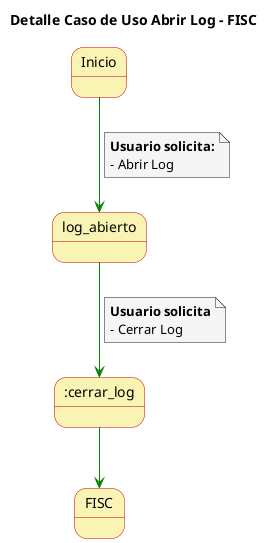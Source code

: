 @startuml

skinparam state {
  BackgroundColor #faf4b4
  BorderColor #c90000
}

skinparam note {
  BackgroundColor #f5f5f5
}

skinparam linetype polyline

title Detalle Caso de Uso Abrir Log - FISC


Inicio -[#green]-> log_abierto 
note on link
  **Usuario solicita:**
  - Abrir Log
end note

log_abierto -[#green]-> :cerrar_log
note on link
  **Usuario solicita**
  - Cerrar Log
end note

:cerrar_log -[#green]-> FISC

@enduml